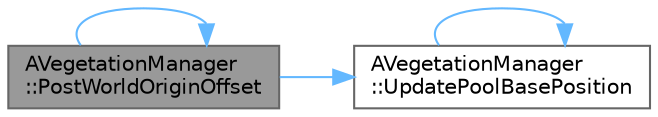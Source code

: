 digraph "AVegetationManager::PostWorldOriginOffset"
{
 // INTERACTIVE_SVG=YES
 // LATEX_PDF_SIZE
  bgcolor="transparent";
  edge [fontname=Helvetica,fontsize=10,labelfontname=Helvetica,labelfontsize=10];
  node [fontname=Helvetica,fontsize=10,shape=box,height=0.2,width=0.4];
  rankdir="LR";
  Node1 [id="Node000001",label="AVegetationManager\l::PostWorldOriginOffset",height=0.2,width=0.4,color="gray40", fillcolor="grey60", style="filled", fontcolor="black",tooltip=" "];
  Node1 -> Node1 [id="edge1_Node000001_Node000001",color="steelblue1",style="solid",tooltip=" "];
  Node1 -> Node2 [id="edge2_Node000001_Node000002",color="steelblue1",style="solid",tooltip=" "];
  Node2 [id="Node000002",label="AVegetationManager\l::UpdatePoolBasePosition",height=0.2,width=0.4,color="grey40", fillcolor="white", style="filled",URL="$dd/dfc/classAVegetationManager.html#a1e208e71d0ca7a83b18d0e8024e89b8d",tooltip=" "];
  Node2 -> Node2 [id="edge3_Node000002_Node000002",color="steelblue1",style="solid",tooltip=" "];
}
